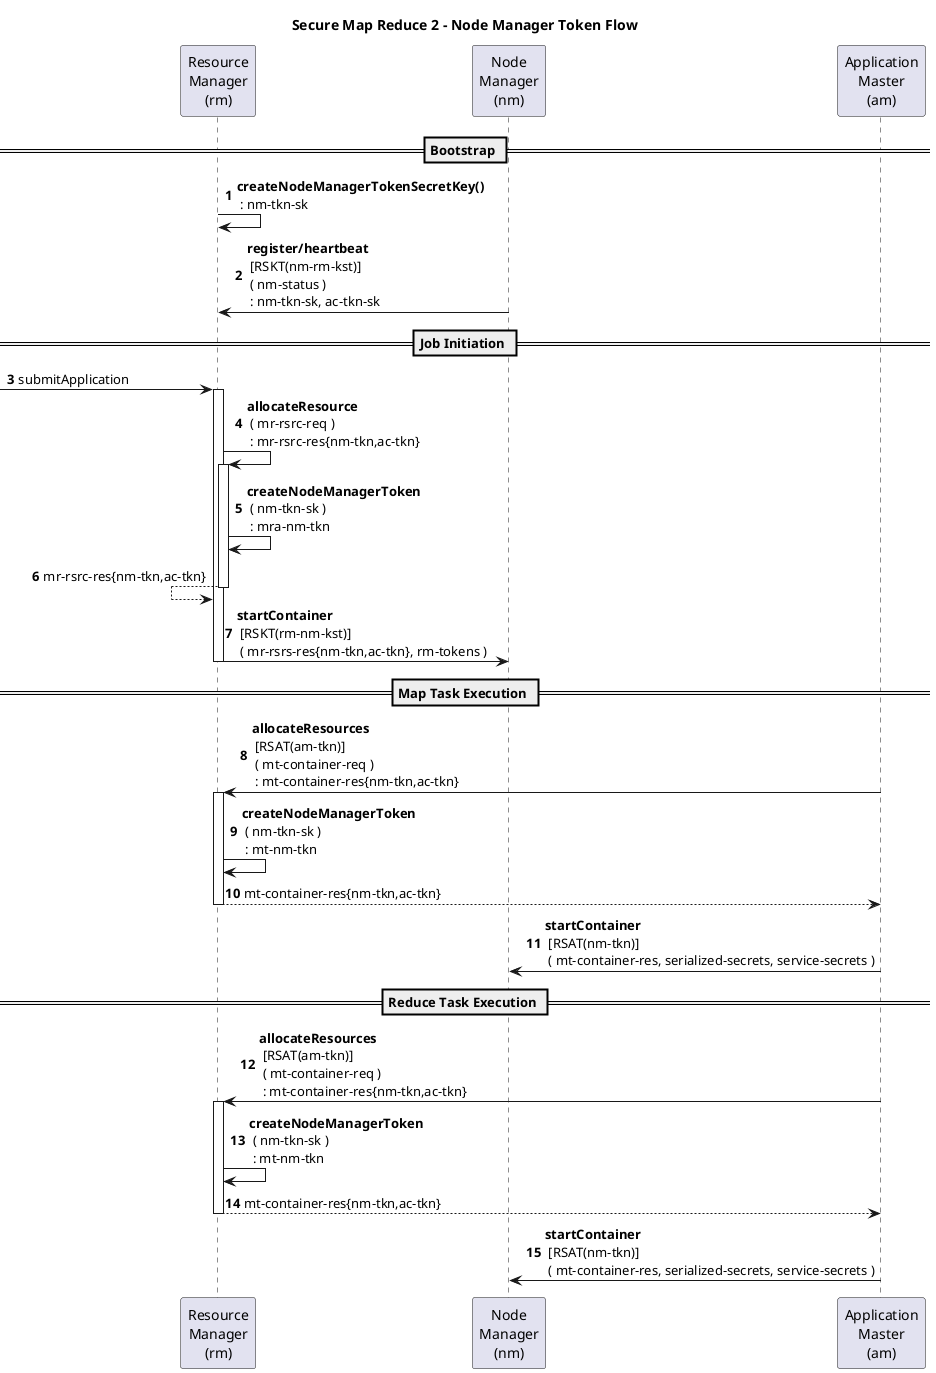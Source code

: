@startuml
title Secure Map Reduce 2 - Node Manager Token Flow
autonumber
'hide footbox

'participant "Client\n(c)" as C
participant "Resource\nManager\n(rm)" as RM
'participant "History\nServer\n(hs)" as HS
participant "Node\nManager\n(nm)" as NM
'participant "Shuffle\nService\n(ss)" as SS
participant "Application\nMaster\n(am)" as AM
'participant "Client\nService\n(cs)" as CS
'participant "Application\nContainer\n(ac)" as AC #red
'participant "Task\n(t)" as T #orange
'participant "File\nSystem\n(fs)" as FS
'participant "Name\nNode\n(nn)" as NN
'participant "Data\nNode\n(dn)" as DN
'participant "Kerberos\nKDC" as KDC

'note over C,KDC #green: QUESTION ?

== Bootstrap ==

RM->RM:<b>createNodeManagerTokenSecretKey()\n : nm-tkn-sk
NM->RM:<b>register/heartbeat\n [RSKT(nm-rm-kst)]\n ( nm-status )\n : nm-tkn-sk, ac-tkn-sk

== Job Initiation ==

[->RM: submitApplication
  activate RM
RM->RM: <b>allocateResource\n ( mr-rsrc-req )\n : mr-rsrc-res{nm-tkn,ac-tkn}
  activate RM
RM->RM: <b>createNodeManagerToken\n ( nm-tkn-sk )\n : mra-nm-tkn
RM<--RM: mr-rsrc-res{nm-tkn,ac-tkn}
  deactivate RM
RM->NM: <b>startContainer\n [RSKT(rm-nm-kst)]\n ( mr-rsrs-res{nm-tkn,ac-tkn}, rm-tokens )
  deactivate RM

== Map Task Execution ==

AM->RM: <b>allocateResources\n [RSAT(am-tkn)]\n ( mt-container-req )\n : mt-container-res{nm-tkn,ac-tkn}
  activate RM
RM->RM: <b>createNodeManagerToken\n ( nm-tkn-sk )\n : mt-nm-tkn
AM<--RM: mt-container-res{nm-tkn,ac-tkn}
  deactivate RM
AM->NM: <b>startContainer\n [RSAT(nm-tkn)]\n ( mt-container-res, serialized-secrets, service-secrets )

== Reduce Task Execution ==

AM->RM: <b>allocateResources\n [RSAT(am-tkn)]\n ( mt-container-req )\n : mt-container-res{nm-tkn,ac-tkn}
  activate RM
RM->RM: <b>createNodeManagerToken\n ( nm-tkn-sk )\n : mt-nm-tkn
AM<--RM: mt-container-res{nm-tkn,ac-tkn}
  deactivate RM
AM->NM: <b>startContainer\n [RSAT(nm-tkn)]\n ( mt-container-res, serialized-secrets, service-secrets )

@enduml